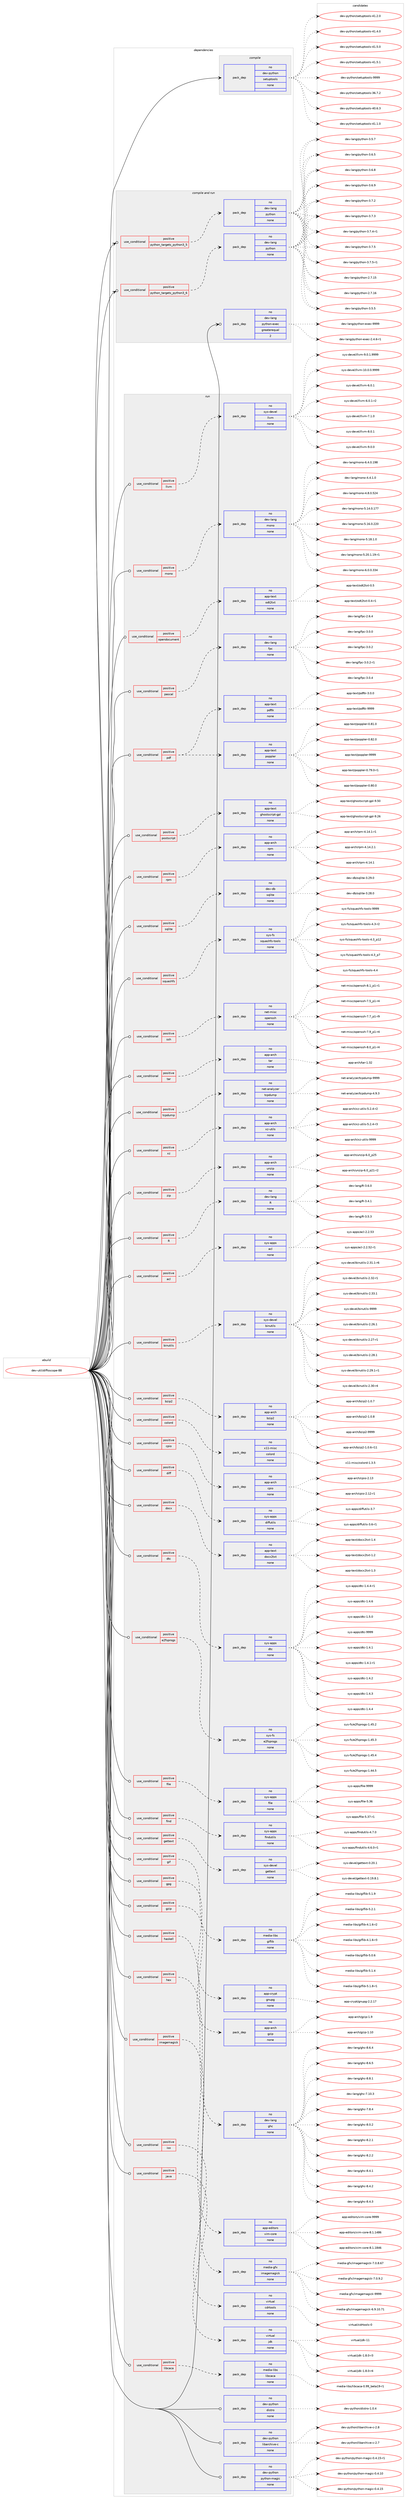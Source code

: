 digraph prolog {

# *************
# Graph options
# *************

newrank=true;
concentrate=true;
compound=true;
graph [rankdir=LR,fontname=Helvetica,fontsize=10,ranksep=1.5];#, ranksep=2.5, nodesep=0.2];
edge  [arrowhead=vee];
node  [fontname=Helvetica,fontsize=10];

# **********
# The ebuild
# **********

subgraph cluster_leftcol {
color=gray;
rank=same;
label=<<i>ebuild</i>>;
id [label="dev-util/diffoscope-88", color=red, width=4, href="../dev-util/diffoscope-88.svg"];
}

# ****************
# The dependencies
# ****************

subgraph cluster_midcol {
color=gray;
label=<<i>dependencies</i>>;
subgraph cluster_compile {
fillcolor="#eeeeee";
style=filled;
label=<<i>compile</i>>;
subgraph pack533769 {
dependency728427 [label=<<TABLE BORDER="0" CELLBORDER="1" CELLSPACING="0" CELLPADDING="4" WIDTH="220"><TR><TD ROWSPAN="6" CELLPADDING="30">pack_dep</TD></TR><TR><TD WIDTH="110">no</TD></TR><TR><TD>dev-python</TD></TR><TR><TD>setuptools</TD></TR><TR><TD>none</TD></TR><TR><TD></TD></TR></TABLE>>, shape=none, color=blue];
}
id:e -> dependency728427:w [weight=20,style="solid",arrowhead="vee"];
}
subgraph cluster_compileandrun {
fillcolor="#eeeeee";
style=filled;
label=<<i>compile and run</i>>;
subgraph cond182531 {
dependency728428 [label=<<TABLE BORDER="0" CELLBORDER="1" CELLSPACING="0" CELLPADDING="4"><TR><TD ROWSPAN="3" CELLPADDING="10">use_conditional</TD></TR><TR><TD>positive</TD></TR><TR><TD>python_targets_python3_5</TD></TR></TABLE>>, shape=none, color=red];
subgraph pack533770 {
dependency728429 [label=<<TABLE BORDER="0" CELLBORDER="1" CELLSPACING="0" CELLPADDING="4" WIDTH="220"><TR><TD ROWSPAN="6" CELLPADDING="30">pack_dep</TD></TR><TR><TD WIDTH="110">no</TD></TR><TR><TD>dev-lang</TD></TR><TR><TD>python</TD></TR><TR><TD>none</TD></TR><TR><TD></TD></TR></TABLE>>, shape=none, color=blue];
}
dependency728428:e -> dependency728429:w [weight=20,style="dashed",arrowhead="vee"];
}
id:e -> dependency728428:w [weight=20,style="solid",arrowhead="odotvee"];
subgraph cond182532 {
dependency728430 [label=<<TABLE BORDER="0" CELLBORDER="1" CELLSPACING="0" CELLPADDING="4"><TR><TD ROWSPAN="3" CELLPADDING="10">use_conditional</TD></TR><TR><TD>positive</TD></TR><TR><TD>python_targets_python3_6</TD></TR></TABLE>>, shape=none, color=red];
subgraph pack533771 {
dependency728431 [label=<<TABLE BORDER="0" CELLBORDER="1" CELLSPACING="0" CELLPADDING="4" WIDTH="220"><TR><TD ROWSPAN="6" CELLPADDING="30">pack_dep</TD></TR><TR><TD WIDTH="110">no</TD></TR><TR><TD>dev-lang</TD></TR><TR><TD>python</TD></TR><TR><TD>none</TD></TR><TR><TD></TD></TR></TABLE>>, shape=none, color=blue];
}
dependency728430:e -> dependency728431:w [weight=20,style="dashed",arrowhead="vee"];
}
id:e -> dependency728430:w [weight=20,style="solid",arrowhead="odotvee"];
subgraph pack533772 {
dependency728432 [label=<<TABLE BORDER="0" CELLBORDER="1" CELLSPACING="0" CELLPADDING="4" WIDTH="220"><TR><TD ROWSPAN="6" CELLPADDING="30">pack_dep</TD></TR><TR><TD WIDTH="110">no</TD></TR><TR><TD>dev-lang</TD></TR><TR><TD>python-exec</TD></TR><TR><TD>greaterequal</TD></TR><TR><TD>2</TD></TR></TABLE>>, shape=none, color=blue];
}
id:e -> dependency728432:w [weight=20,style="solid",arrowhead="odotvee"];
}
subgraph cluster_run {
fillcolor="#eeeeee";
style=filled;
label=<<i>run</i>>;
subgraph cond182533 {
dependency728433 [label=<<TABLE BORDER="0" CELLBORDER="1" CELLSPACING="0" CELLPADDING="4"><TR><TD ROWSPAN="3" CELLPADDING="10">use_conditional</TD></TR><TR><TD>positive</TD></TR><TR><TD>R</TD></TR></TABLE>>, shape=none, color=red];
subgraph pack533773 {
dependency728434 [label=<<TABLE BORDER="0" CELLBORDER="1" CELLSPACING="0" CELLPADDING="4" WIDTH="220"><TR><TD ROWSPAN="6" CELLPADDING="30">pack_dep</TD></TR><TR><TD WIDTH="110">no</TD></TR><TR><TD>dev-lang</TD></TR><TR><TD>R</TD></TR><TR><TD>none</TD></TR><TR><TD></TD></TR></TABLE>>, shape=none, color=blue];
}
dependency728433:e -> dependency728434:w [weight=20,style="dashed",arrowhead="vee"];
}
id:e -> dependency728433:w [weight=20,style="solid",arrowhead="odot"];
subgraph cond182534 {
dependency728435 [label=<<TABLE BORDER="0" CELLBORDER="1" CELLSPACING="0" CELLPADDING="4"><TR><TD ROWSPAN="3" CELLPADDING="10">use_conditional</TD></TR><TR><TD>positive</TD></TR><TR><TD>acl</TD></TR></TABLE>>, shape=none, color=red];
subgraph pack533774 {
dependency728436 [label=<<TABLE BORDER="0" CELLBORDER="1" CELLSPACING="0" CELLPADDING="4" WIDTH="220"><TR><TD ROWSPAN="6" CELLPADDING="30">pack_dep</TD></TR><TR><TD WIDTH="110">no</TD></TR><TR><TD>sys-apps</TD></TR><TR><TD>acl</TD></TR><TR><TD>none</TD></TR><TR><TD></TD></TR></TABLE>>, shape=none, color=blue];
}
dependency728435:e -> dependency728436:w [weight=20,style="dashed",arrowhead="vee"];
}
id:e -> dependency728435:w [weight=20,style="solid",arrowhead="odot"];
subgraph cond182535 {
dependency728437 [label=<<TABLE BORDER="0" CELLBORDER="1" CELLSPACING="0" CELLPADDING="4"><TR><TD ROWSPAN="3" CELLPADDING="10">use_conditional</TD></TR><TR><TD>positive</TD></TR><TR><TD>binutils</TD></TR></TABLE>>, shape=none, color=red];
subgraph pack533775 {
dependency728438 [label=<<TABLE BORDER="0" CELLBORDER="1" CELLSPACING="0" CELLPADDING="4" WIDTH="220"><TR><TD ROWSPAN="6" CELLPADDING="30">pack_dep</TD></TR><TR><TD WIDTH="110">no</TD></TR><TR><TD>sys-devel</TD></TR><TR><TD>binutils</TD></TR><TR><TD>none</TD></TR><TR><TD></TD></TR></TABLE>>, shape=none, color=blue];
}
dependency728437:e -> dependency728438:w [weight=20,style="dashed",arrowhead="vee"];
}
id:e -> dependency728437:w [weight=20,style="solid",arrowhead="odot"];
subgraph cond182536 {
dependency728439 [label=<<TABLE BORDER="0" CELLBORDER="1" CELLSPACING="0" CELLPADDING="4"><TR><TD ROWSPAN="3" CELLPADDING="10">use_conditional</TD></TR><TR><TD>positive</TD></TR><TR><TD>bzip2</TD></TR></TABLE>>, shape=none, color=red];
subgraph pack533776 {
dependency728440 [label=<<TABLE BORDER="0" CELLBORDER="1" CELLSPACING="0" CELLPADDING="4" WIDTH="220"><TR><TD ROWSPAN="6" CELLPADDING="30">pack_dep</TD></TR><TR><TD WIDTH="110">no</TD></TR><TR><TD>app-arch</TD></TR><TR><TD>bzip2</TD></TR><TR><TD>none</TD></TR><TR><TD></TD></TR></TABLE>>, shape=none, color=blue];
}
dependency728439:e -> dependency728440:w [weight=20,style="dashed",arrowhead="vee"];
}
id:e -> dependency728439:w [weight=20,style="solid",arrowhead="odot"];
subgraph cond182537 {
dependency728441 [label=<<TABLE BORDER="0" CELLBORDER="1" CELLSPACING="0" CELLPADDING="4"><TR><TD ROWSPAN="3" CELLPADDING="10">use_conditional</TD></TR><TR><TD>positive</TD></TR><TR><TD>colord</TD></TR></TABLE>>, shape=none, color=red];
subgraph pack533777 {
dependency728442 [label=<<TABLE BORDER="0" CELLBORDER="1" CELLSPACING="0" CELLPADDING="4" WIDTH="220"><TR><TD ROWSPAN="6" CELLPADDING="30">pack_dep</TD></TR><TR><TD WIDTH="110">no</TD></TR><TR><TD>x11-misc</TD></TR><TR><TD>colord</TD></TR><TR><TD>none</TD></TR><TR><TD></TD></TR></TABLE>>, shape=none, color=blue];
}
dependency728441:e -> dependency728442:w [weight=20,style="dashed",arrowhead="vee"];
}
id:e -> dependency728441:w [weight=20,style="solid",arrowhead="odot"];
subgraph cond182538 {
dependency728443 [label=<<TABLE BORDER="0" CELLBORDER="1" CELLSPACING="0" CELLPADDING="4"><TR><TD ROWSPAN="3" CELLPADDING="10">use_conditional</TD></TR><TR><TD>positive</TD></TR><TR><TD>cpio</TD></TR></TABLE>>, shape=none, color=red];
subgraph pack533778 {
dependency728444 [label=<<TABLE BORDER="0" CELLBORDER="1" CELLSPACING="0" CELLPADDING="4" WIDTH="220"><TR><TD ROWSPAN="6" CELLPADDING="30">pack_dep</TD></TR><TR><TD WIDTH="110">no</TD></TR><TR><TD>app-arch</TD></TR><TR><TD>cpio</TD></TR><TR><TD>none</TD></TR><TR><TD></TD></TR></TABLE>>, shape=none, color=blue];
}
dependency728443:e -> dependency728444:w [weight=20,style="dashed",arrowhead="vee"];
}
id:e -> dependency728443:w [weight=20,style="solid",arrowhead="odot"];
subgraph cond182539 {
dependency728445 [label=<<TABLE BORDER="0" CELLBORDER="1" CELLSPACING="0" CELLPADDING="4"><TR><TD ROWSPAN="3" CELLPADDING="10">use_conditional</TD></TR><TR><TD>positive</TD></TR><TR><TD>diff</TD></TR></TABLE>>, shape=none, color=red];
subgraph pack533779 {
dependency728446 [label=<<TABLE BORDER="0" CELLBORDER="1" CELLSPACING="0" CELLPADDING="4" WIDTH="220"><TR><TD ROWSPAN="6" CELLPADDING="30">pack_dep</TD></TR><TR><TD WIDTH="110">no</TD></TR><TR><TD>sys-apps</TD></TR><TR><TD>diffutils</TD></TR><TR><TD>none</TD></TR><TR><TD></TD></TR></TABLE>>, shape=none, color=blue];
}
dependency728445:e -> dependency728446:w [weight=20,style="dashed",arrowhead="vee"];
}
id:e -> dependency728445:w [weight=20,style="solid",arrowhead="odot"];
subgraph cond182540 {
dependency728447 [label=<<TABLE BORDER="0" CELLBORDER="1" CELLSPACING="0" CELLPADDING="4"><TR><TD ROWSPAN="3" CELLPADDING="10">use_conditional</TD></TR><TR><TD>positive</TD></TR><TR><TD>docx</TD></TR></TABLE>>, shape=none, color=red];
subgraph pack533780 {
dependency728448 [label=<<TABLE BORDER="0" CELLBORDER="1" CELLSPACING="0" CELLPADDING="4" WIDTH="220"><TR><TD ROWSPAN="6" CELLPADDING="30">pack_dep</TD></TR><TR><TD WIDTH="110">no</TD></TR><TR><TD>app-text</TD></TR><TR><TD>docx2txt</TD></TR><TR><TD>none</TD></TR><TR><TD></TD></TR></TABLE>>, shape=none, color=blue];
}
dependency728447:e -> dependency728448:w [weight=20,style="dashed",arrowhead="vee"];
}
id:e -> dependency728447:w [weight=20,style="solid",arrowhead="odot"];
subgraph cond182541 {
dependency728449 [label=<<TABLE BORDER="0" CELLBORDER="1" CELLSPACING="0" CELLPADDING="4"><TR><TD ROWSPAN="3" CELLPADDING="10">use_conditional</TD></TR><TR><TD>positive</TD></TR><TR><TD>dtc</TD></TR></TABLE>>, shape=none, color=red];
subgraph pack533781 {
dependency728450 [label=<<TABLE BORDER="0" CELLBORDER="1" CELLSPACING="0" CELLPADDING="4" WIDTH="220"><TR><TD ROWSPAN="6" CELLPADDING="30">pack_dep</TD></TR><TR><TD WIDTH="110">no</TD></TR><TR><TD>sys-apps</TD></TR><TR><TD>dtc</TD></TR><TR><TD>none</TD></TR><TR><TD></TD></TR></TABLE>>, shape=none, color=blue];
}
dependency728449:e -> dependency728450:w [weight=20,style="dashed",arrowhead="vee"];
}
id:e -> dependency728449:w [weight=20,style="solid",arrowhead="odot"];
subgraph cond182542 {
dependency728451 [label=<<TABLE BORDER="0" CELLBORDER="1" CELLSPACING="0" CELLPADDING="4"><TR><TD ROWSPAN="3" CELLPADDING="10">use_conditional</TD></TR><TR><TD>positive</TD></TR><TR><TD>e2fsprogs</TD></TR></TABLE>>, shape=none, color=red];
subgraph pack533782 {
dependency728452 [label=<<TABLE BORDER="0" CELLBORDER="1" CELLSPACING="0" CELLPADDING="4" WIDTH="220"><TR><TD ROWSPAN="6" CELLPADDING="30">pack_dep</TD></TR><TR><TD WIDTH="110">no</TD></TR><TR><TD>sys-fs</TD></TR><TR><TD>e2fsprogs</TD></TR><TR><TD>none</TD></TR><TR><TD></TD></TR></TABLE>>, shape=none, color=blue];
}
dependency728451:e -> dependency728452:w [weight=20,style="dashed",arrowhead="vee"];
}
id:e -> dependency728451:w [weight=20,style="solid",arrowhead="odot"];
subgraph cond182543 {
dependency728453 [label=<<TABLE BORDER="0" CELLBORDER="1" CELLSPACING="0" CELLPADDING="4"><TR><TD ROWSPAN="3" CELLPADDING="10">use_conditional</TD></TR><TR><TD>positive</TD></TR><TR><TD>file</TD></TR></TABLE>>, shape=none, color=red];
subgraph pack533783 {
dependency728454 [label=<<TABLE BORDER="0" CELLBORDER="1" CELLSPACING="0" CELLPADDING="4" WIDTH="220"><TR><TD ROWSPAN="6" CELLPADDING="30">pack_dep</TD></TR><TR><TD WIDTH="110">no</TD></TR><TR><TD>sys-apps</TD></TR><TR><TD>file</TD></TR><TR><TD>none</TD></TR><TR><TD></TD></TR></TABLE>>, shape=none, color=blue];
}
dependency728453:e -> dependency728454:w [weight=20,style="dashed",arrowhead="vee"];
}
id:e -> dependency728453:w [weight=20,style="solid",arrowhead="odot"];
subgraph cond182544 {
dependency728455 [label=<<TABLE BORDER="0" CELLBORDER="1" CELLSPACING="0" CELLPADDING="4"><TR><TD ROWSPAN="3" CELLPADDING="10">use_conditional</TD></TR><TR><TD>positive</TD></TR><TR><TD>find</TD></TR></TABLE>>, shape=none, color=red];
subgraph pack533784 {
dependency728456 [label=<<TABLE BORDER="0" CELLBORDER="1" CELLSPACING="0" CELLPADDING="4" WIDTH="220"><TR><TD ROWSPAN="6" CELLPADDING="30">pack_dep</TD></TR><TR><TD WIDTH="110">no</TD></TR><TR><TD>sys-apps</TD></TR><TR><TD>findutils</TD></TR><TR><TD>none</TD></TR><TR><TD></TD></TR></TABLE>>, shape=none, color=blue];
}
dependency728455:e -> dependency728456:w [weight=20,style="dashed",arrowhead="vee"];
}
id:e -> dependency728455:w [weight=20,style="solid",arrowhead="odot"];
subgraph cond182545 {
dependency728457 [label=<<TABLE BORDER="0" CELLBORDER="1" CELLSPACING="0" CELLPADDING="4"><TR><TD ROWSPAN="3" CELLPADDING="10">use_conditional</TD></TR><TR><TD>positive</TD></TR><TR><TD>gettext</TD></TR></TABLE>>, shape=none, color=red];
subgraph pack533785 {
dependency728458 [label=<<TABLE BORDER="0" CELLBORDER="1" CELLSPACING="0" CELLPADDING="4" WIDTH="220"><TR><TD ROWSPAN="6" CELLPADDING="30">pack_dep</TD></TR><TR><TD WIDTH="110">no</TD></TR><TR><TD>sys-devel</TD></TR><TR><TD>gettext</TD></TR><TR><TD>none</TD></TR><TR><TD></TD></TR></TABLE>>, shape=none, color=blue];
}
dependency728457:e -> dependency728458:w [weight=20,style="dashed",arrowhead="vee"];
}
id:e -> dependency728457:w [weight=20,style="solid",arrowhead="odot"];
subgraph cond182546 {
dependency728459 [label=<<TABLE BORDER="0" CELLBORDER="1" CELLSPACING="0" CELLPADDING="4"><TR><TD ROWSPAN="3" CELLPADDING="10">use_conditional</TD></TR><TR><TD>positive</TD></TR><TR><TD>gif</TD></TR></TABLE>>, shape=none, color=red];
subgraph pack533786 {
dependency728460 [label=<<TABLE BORDER="0" CELLBORDER="1" CELLSPACING="0" CELLPADDING="4" WIDTH="220"><TR><TD ROWSPAN="6" CELLPADDING="30">pack_dep</TD></TR><TR><TD WIDTH="110">no</TD></TR><TR><TD>media-libs</TD></TR><TR><TD>giflib</TD></TR><TR><TD>none</TD></TR><TR><TD></TD></TR></TABLE>>, shape=none, color=blue];
}
dependency728459:e -> dependency728460:w [weight=20,style="dashed",arrowhead="vee"];
}
id:e -> dependency728459:w [weight=20,style="solid",arrowhead="odot"];
subgraph cond182547 {
dependency728461 [label=<<TABLE BORDER="0" CELLBORDER="1" CELLSPACING="0" CELLPADDING="4"><TR><TD ROWSPAN="3" CELLPADDING="10">use_conditional</TD></TR><TR><TD>positive</TD></TR><TR><TD>gpg</TD></TR></TABLE>>, shape=none, color=red];
subgraph pack533787 {
dependency728462 [label=<<TABLE BORDER="0" CELLBORDER="1" CELLSPACING="0" CELLPADDING="4" WIDTH="220"><TR><TD ROWSPAN="6" CELLPADDING="30">pack_dep</TD></TR><TR><TD WIDTH="110">no</TD></TR><TR><TD>app-crypt</TD></TR><TR><TD>gnupg</TD></TR><TR><TD>none</TD></TR><TR><TD></TD></TR></TABLE>>, shape=none, color=blue];
}
dependency728461:e -> dependency728462:w [weight=20,style="dashed",arrowhead="vee"];
}
id:e -> dependency728461:w [weight=20,style="solid",arrowhead="odot"];
subgraph cond182548 {
dependency728463 [label=<<TABLE BORDER="0" CELLBORDER="1" CELLSPACING="0" CELLPADDING="4"><TR><TD ROWSPAN="3" CELLPADDING="10">use_conditional</TD></TR><TR><TD>positive</TD></TR><TR><TD>gzip</TD></TR></TABLE>>, shape=none, color=red];
subgraph pack533788 {
dependency728464 [label=<<TABLE BORDER="0" CELLBORDER="1" CELLSPACING="0" CELLPADDING="4" WIDTH="220"><TR><TD ROWSPAN="6" CELLPADDING="30">pack_dep</TD></TR><TR><TD WIDTH="110">no</TD></TR><TR><TD>app-arch</TD></TR><TR><TD>gzip</TD></TR><TR><TD>none</TD></TR><TR><TD></TD></TR></TABLE>>, shape=none, color=blue];
}
dependency728463:e -> dependency728464:w [weight=20,style="dashed",arrowhead="vee"];
}
id:e -> dependency728463:w [weight=20,style="solid",arrowhead="odot"];
subgraph cond182549 {
dependency728465 [label=<<TABLE BORDER="0" CELLBORDER="1" CELLSPACING="0" CELLPADDING="4"><TR><TD ROWSPAN="3" CELLPADDING="10">use_conditional</TD></TR><TR><TD>positive</TD></TR><TR><TD>haskell</TD></TR></TABLE>>, shape=none, color=red];
subgraph pack533789 {
dependency728466 [label=<<TABLE BORDER="0" CELLBORDER="1" CELLSPACING="0" CELLPADDING="4" WIDTH="220"><TR><TD ROWSPAN="6" CELLPADDING="30">pack_dep</TD></TR><TR><TD WIDTH="110">no</TD></TR><TR><TD>dev-lang</TD></TR><TR><TD>ghc</TD></TR><TR><TD>none</TD></TR><TR><TD></TD></TR></TABLE>>, shape=none, color=blue];
}
dependency728465:e -> dependency728466:w [weight=20,style="dashed",arrowhead="vee"];
}
id:e -> dependency728465:w [weight=20,style="solid",arrowhead="odot"];
subgraph cond182550 {
dependency728467 [label=<<TABLE BORDER="0" CELLBORDER="1" CELLSPACING="0" CELLPADDING="4"><TR><TD ROWSPAN="3" CELLPADDING="10">use_conditional</TD></TR><TR><TD>positive</TD></TR><TR><TD>hex</TD></TR></TABLE>>, shape=none, color=red];
subgraph pack533790 {
dependency728468 [label=<<TABLE BORDER="0" CELLBORDER="1" CELLSPACING="0" CELLPADDING="4" WIDTH="220"><TR><TD ROWSPAN="6" CELLPADDING="30">pack_dep</TD></TR><TR><TD WIDTH="110">no</TD></TR><TR><TD>app-editors</TD></TR><TR><TD>vim-core</TD></TR><TR><TD>none</TD></TR><TR><TD></TD></TR></TABLE>>, shape=none, color=blue];
}
dependency728467:e -> dependency728468:w [weight=20,style="dashed",arrowhead="vee"];
}
id:e -> dependency728467:w [weight=20,style="solid",arrowhead="odot"];
subgraph cond182551 {
dependency728469 [label=<<TABLE BORDER="0" CELLBORDER="1" CELLSPACING="0" CELLPADDING="4"><TR><TD ROWSPAN="3" CELLPADDING="10">use_conditional</TD></TR><TR><TD>positive</TD></TR><TR><TD>imagemagick</TD></TR></TABLE>>, shape=none, color=red];
subgraph pack533791 {
dependency728470 [label=<<TABLE BORDER="0" CELLBORDER="1" CELLSPACING="0" CELLPADDING="4" WIDTH="220"><TR><TD ROWSPAN="6" CELLPADDING="30">pack_dep</TD></TR><TR><TD WIDTH="110">no</TD></TR><TR><TD>media-gfx</TD></TR><TR><TD>imagemagick</TD></TR><TR><TD>none</TD></TR><TR><TD></TD></TR></TABLE>>, shape=none, color=blue];
}
dependency728469:e -> dependency728470:w [weight=20,style="dashed",arrowhead="vee"];
}
id:e -> dependency728469:w [weight=20,style="solid",arrowhead="odot"];
subgraph cond182552 {
dependency728471 [label=<<TABLE BORDER="0" CELLBORDER="1" CELLSPACING="0" CELLPADDING="4"><TR><TD ROWSPAN="3" CELLPADDING="10">use_conditional</TD></TR><TR><TD>positive</TD></TR><TR><TD>iso</TD></TR></TABLE>>, shape=none, color=red];
subgraph pack533792 {
dependency728472 [label=<<TABLE BORDER="0" CELLBORDER="1" CELLSPACING="0" CELLPADDING="4" WIDTH="220"><TR><TD ROWSPAN="6" CELLPADDING="30">pack_dep</TD></TR><TR><TD WIDTH="110">no</TD></TR><TR><TD>virtual</TD></TR><TR><TD>cdrtools</TD></TR><TR><TD>none</TD></TR><TR><TD></TD></TR></TABLE>>, shape=none, color=blue];
}
dependency728471:e -> dependency728472:w [weight=20,style="dashed",arrowhead="vee"];
}
id:e -> dependency728471:w [weight=20,style="solid",arrowhead="odot"];
subgraph cond182553 {
dependency728473 [label=<<TABLE BORDER="0" CELLBORDER="1" CELLSPACING="0" CELLPADDING="4"><TR><TD ROWSPAN="3" CELLPADDING="10">use_conditional</TD></TR><TR><TD>positive</TD></TR><TR><TD>java</TD></TR></TABLE>>, shape=none, color=red];
subgraph pack533793 {
dependency728474 [label=<<TABLE BORDER="0" CELLBORDER="1" CELLSPACING="0" CELLPADDING="4" WIDTH="220"><TR><TD ROWSPAN="6" CELLPADDING="30">pack_dep</TD></TR><TR><TD WIDTH="110">no</TD></TR><TR><TD>virtual</TD></TR><TR><TD>jdk</TD></TR><TR><TD>none</TD></TR><TR><TD></TD></TR></TABLE>>, shape=none, color=blue];
}
dependency728473:e -> dependency728474:w [weight=20,style="dashed",arrowhead="vee"];
}
id:e -> dependency728473:w [weight=20,style="solid",arrowhead="odot"];
subgraph cond182554 {
dependency728475 [label=<<TABLE BORDER="0" CELLBORDER="1" CELLSPACING="0" CELLPADDING="4"><TR><TD ROWSPAN="3" CELLPADDING="10">use_conditional</TD></TR><TR><TD>positive</TD></TR><TR><TD>libcaca</TD></TR></TABLE>>, shape=none, color=red];
subgraph pack533794 {
dependency728476 [label=<<TABLE BORDER="0" CELLBORDER="1" CELLSPACING="0" CELLPADDING="4" WIDTH="220"><TR><TD ROWSPAN="6" CELLPADDING="30">pack_dep</TD></TR><TR><TD WIDTH="110">no</TD></TR><TR><TD>media-libs</TD></TR><TR><TD>libcaca</TD></TR><TR><TD>none</TD></TR><TR><TD></TD></TR></TABLE>>, shape=none, color=blue];
}
dependency728475:e -> dependency728476:w [weight=20,style="dashed",arrowhead="vee"];
}
id:e -> dependency728475:w [weight=20,style="solid",arrowhead="odot"];
subgraph cond182555 {
dependency728477 [label=<<TABLE BORDER="0" CELLBORDER="1" CELLSPACING="0" CELLPADDING="4"><TR><TD ROWSPAN="3" CELLPADDING="10">use_conditional</TD></TR><TR><TD>positive</TD></TR><TR><TD>llvm</TD></TR></TABLE>>, shape=none, color=red];
subgraph pack533795 {
dependency728478 [label=<<TABLE BORDER="0" CELLBORDER="1" CELLSPACING="0" CELLPADDING="4" WIDTH="220"><TR><TD ROWSPAN="6" CELLPADDING="30">pack_dep</TD></TR><TR><TD WIDTH="110">no</TD></TR><TR><TD>sys-devel</TD></TR><TR><TD>llvm</TD></TR><TR><TD>none</TD></TR><TR><TD></TD></TR></TABLE>>, shape=none, color=blue];
}
dependency728477:e -> dependency728478:w [weight=20,style="dashed",arrowhead="vee"];
}
id:e -> dependency728477:w [weight=20,style="solid",arrowhead="odot"];
subgraph cond182556 {
dependency728479 [label=<<TABLE BORDER="0" CELLBORDER="1" CELLSPACING="0" CELLPADDING="4"><TR><TD ROWSPAN="3" CELLPADDING="10">use_conditional</TD></TR><TR><TD>positive</TD></TR><TR><TD>mono</TD></TR></TABLE>>, shape=none, color=red];
subgraph pack533796 {
dependency728480 [label=<<TABLE BORDER="0" CELLBORDER="1" CELLSPACING="0" CELLPADDING="4" WIDTH="220"><TR><TD ROWSPAN="6" CELLPADDING="30">pack_dep</TD></TR><TR><TD WIDTH="110">no</TD></TR><TR><TD>dev-lang</TD></TR><TR><TD>mono</TD></TR><TR><TD>none</TD></TR><TR><TD></TD></TR></TABLE>>, shape=none, color=blue];
}
dependency728479:e -> dependency728480:w [weight=20,style="dashed",arrowhead="vee"];
}
id:e -> dependency728479:w [weight=20,style="solid",arrowhead="odot"];
subgraph cond182557 {
dependency728481 [label=<<TABLE BORDER="0" CELLBORDER="1" CELLSPACING="0" CELLPADDING="4"><TR><TD ROWSPAN="3" CELLPADDING="10">use_conditional</TD></TR><TR><TD>positive</TD></TR><TR><TD>opendocument</TD></TR></TABLE>>, shape=none, color=red];
subgraph pack533797 {
dependency728482 [label=<<TABLE BORDER="0" CELLBORDER="1" CELLSPACING="0" CELLPADDING="4" WIDTH="220"><TR><TD ROWSPAN="6" CELLPADDING="30">pack_dep</TD></TR><TR><TD WIDTH="110">no</TD></TR><TR><TD>app-text</TD></TR><TR><TD>odt2txt</TD></TR><TR><TD>none</TD></TR><TR><TD></TD></TR></TABLE>>, shape=none, color=blue];
}
dependency728481:e -> dependency728482:w [weight=20,style="dashed",arrowhead="vee"];
}
id:e -> dependency728481:w [weight=20,style="solid",arrowhead="odot"];
subgraph cond182558 {
dependency728483 [label=<<TABLE BORDER="0" CELLBORDER="1" CELLSPACING="0" CELLPADDING="4"><TR><TD ROWSPAN="3" CELLPADDING="10">use_conditional</TD></TR><TR><TD>positive</TD></TR><TR><TD>pascal</TD></TR></TABLE>>, shape=none, color=red];
subgraph pack533798 {
dependency728484 [label=<<TABLE BORDER="0" CELLBORDER="1" CELLSPACING="0" CELLPADDING="4" WIDTH="220"><TR><TD ROWSPAN="6" CELLPADDING="30">pack_dep</TD></TR><TR><TD WIDTH="110">no</TD></TR><TR><TD>dev-lang</TD></TR><TR><TD>fpc</TD></TR><TR><TD>none</TD></TR><TR><TD></TD></TR></TABLE>>, shape=none, color=blue];
}
dependency728483:e -> dependency728484:w [weight=20,style="dashed",arrowhead="vee"];
}
id:e -> dependency728483:w [weight=20,style="solid",arrowhead="odot"];
subgraph cond182559 {
dependency728485 [label=<<TABLE BORDER="0" CELLBORDER="1" CELLSPACING="0" CELLPADDING="4"><TR><TD ROWSPAN="3" CELLPADDING="10">use_conditional</TD></TR><TR><TD>positive</TD></TR><TR><TD>pdf</TD></TR></TABLE>>, shape=none, color=red];
subgraph pack533799 {
dependency728486 [label=<<TABLE BORDER="0" CELLBORDER="1" CELLSPACING="0" CELLPADDING="4" WIDTH="220"><TR><TD ROWSPAN="6" CELLPADDING="30">pack_dep</TD></TR><TR><TD WIDTH="110">no</TD></TR><TR><TD>app-text</TD></TR><TR><TD>pdftk</TD></TR><TR><TD>none</TD></TR><TR><TD></TD></TR></TABLE>>, shape=none, color=blue];
}
dependency728485:e -> dependency728486:w [weight=20,style="dashed",arrowhead="vee"];
subgraph pack533800 {
dependency728487 [label=<<TABLE BORDER="0" CELLBORDER="1" CELLSPACING="0" CELLPADDING="4" WIDTH="220"><TR><TD ROWSPAN="6" CELLPADDING="30">pack_dep</TD></TR><TR><TD WIDTH="110">no</TD></TR><TR><TD>app-text</TD></TR><TR><TD>poppler</TD></TR><TR><TD>none</TD></TR><TR><TD></TD></TR></TABLE>>, shape=none, color=blue];
}
dependency728485:e -> dependency728487:w [weight=20,style="dashed",arrowhead="vee"];
}
id:e -> dependency728485:w [weight=20,style="solid",arrowhead="odot"];
subgraph cond182560 {
dependency728488 [label=<<TABLE BORDER="0" CELLBORDER="1" CELLSPACING="0" CELLPADDING="4"><TR><TD ROWSPAN="3" CELLPADDING="10">use_conditional</TD></TR><TR><TD>positive</TD></TR><TR><TD>postscript</TD></TR></TABLE>>, shape=none, color=red];
subgraph pack533801 {
dependency728489 [label=<<TABLE BORDER="0" CELLBORDER="1" CELLSPACING="0" CELLPADDING="4" WIDTH="220"><TR><TD ROWSPAN="6" CELLPADDING="30">pack_dep</TD></TR><TR><TD WIDTH="110">no</TD></TR><TR><TD>app-text</TD></TR><TR><TD>ghostscript-gpl</TD></TR><TR><TD>none</TD></TR><TR><TD></TD></TR></TABLE>>, shape=none, color=blue];
}
dependency728488:e -> dependency728489:w [weight=20,style="dashed",arrowhead="vee"];
}
id:e -> dependency728488:w [weight=20,style="solid",arrowhead="odot"];
subgraph cond182561 {
dependency728490 [label=<<TABLE BORDER="0" CELLBORDER="1" CELLSPACING="0" CELLPADDING="4"><TR><TD ROWSPAN="3" CELLPADDING="10">use_conditional</TD></TR><TR><TD>positive</TD></TR><TR><TD>rpm</TD></TR></TABLE>>, shape=none, color=red];
subgraph pack533802 {
dependency728491 [label=<<TABLE BORDER="0" CELLBORDER="1" CELLSPACING="0" CELLPADDING="4" WIDTH="220"><TR><TD ROWSPAN="6" CELLPADDING="30">pack_dep</TD></TR><TR><TD WIDTH="110">no</TD></TR><TR><TD>app-arch</TD></TR><TR><TD>rpm</TD></TR><TR><TD>none</TD></TR><TR><TD></TD></TR></TABLE>>, shape=none, color=blue];
}
dependency728490:e -> dependency728491:w [weight=20,style="dashed",arrowhead="vee"];
}
id:e -> dependency728490:w [weight=20,style="solid",arrowhead="odot"];
subgraph cond182562 {
dependency728492 [label=<<TABLE BORDER="0" CELLBORDER="1" CELLSPACING="0" CELLPADDING="4"><TR><TD ROWSPAN="3" CELLPADDING="10">use_conditional</TD></TR><TR><TD>positive</TD></TR><TR><TD>sqlite</TD></TR></TABLE>>, shape=none, color=red];
subgraph pack533803 {
dependency728493 [label=<<TABLE BORDER="0" CELLBORDER="1" CELLSPACING="0" CELLPADDING="4" WIDTH="220"><TR><TD ROWSPAN="6" CELLPADDING="30">pack_dep</TD></TR><TR><TD WIDTH="110">no</TD></TR><TR><TD>dev-db</TD></TR><TR><TD>sqlite</TD></TR><TR><TD>none</TD></TR><TR><TD></TD></TR></TABLE>>, shape=none, color=blue];
}
dependency728492:e -> dependency728493:w [weight=20,style="dashed",arrowhead="vee"];
}
id:e -> dependency728492:w [weight=20,style="solid",arrowhead="odot"];
subgraph cond182563 {
dependency728494 [label=<<TABLE BORDER="0" CELLBORDER="1" CELLSPACING="0" CELLPADDING="4"><TR><TD ROWSPAN="3" CELLPADDING="10">use_conditional</TD></TR><TR><TD>positive</TD></TR><TR><TD>squashfs</TD></TR></TABLE>>, shape=none, color=red];
subgraph pack533804 {
dependency728495 [label=<<TABLE BORDER="0" CELLBORDER="1" CELLSPACING="0" CELLPADDING="4" WIDTH="220"><TR><TD ROWSPAN="6" CELLPADDING="30">pack_dep</TD></TR><TR><TD WIDTH="110">no</TD></TR><TR><TD>sys-fs</TD></TR><TR><TD>squashfs-tools</TD></TR><TR><TD>none</TD></TR><TR><TD></TD></TR></TABLE>>, shape=none, color=blue];
}
dependency728494:e -> dependency728495:w [weight=20,style="dashed",arrowhead="vee"];
}
id:e -> dependency728494:w [weight=20,style="solid",arrowhead="odot"];
subgraph cond182564 {
dependency728496 [label=<<TABLE BORDER="0" CELLBORDER="1" CELLSPACING="0" CELLPADDING="4"><TR><TD ROWSPAN="3" CELLPADDING="10">use_conditional</TD></TR><TR><TD>positive</TD></TR><TR><TD>ssh</TD></TR></TABLE>>, shape=none, color=red];
subgraph pack533805 {
dependency728497 [label=<<TABLE BORDER="0" CELLBORDER="1" CELLSPACING="0" CELLPADDING="4" WIDTH="220"><TR><TD ROWSPAN="6" CELLPADDING="30">pack_dep</TD></TR><TR><TD WIDTH="110">no</TD></TR><TR><TD>net-misc</TD></TR><TR><TD>openssh</TD></TR><TR><TD>none</TD></TR><TR><TD></TD></TR></TABLE>>, shape=none, color=blue];
}
dependency728496:e -> dependency728497:w [weight=20,style="dashed",arrowhead="vee"];
}
id:e -> dependency728496:w [weight=20,style="solid",arrowhead="odot"];
subgraph cond182565 {
dependency728498 [label=<<TABLE BORDER="0" CELLBORDER="1" CELLSPACING="0" CELLPADDING="4"><TR><TD ROWSPAN="3" CELLPADDING="10">use_conditional</TD></TR><TR><TD>positive</TD></TR><TR><TD>tar</TD></TR></TABLE>>, shape=none, color=red];
subgraph pack533806 {
dependency728499 [label=<<TABLE BORDER="0" CELLBORDER="1" CELLSPACING="0" CELLPADDING="4" WIDTH="220"><TR><TD ROWSPAN="6" CELLPADDING="30">pack_dep</TD></TR><TR><TD WIDTH="110">no</TD></TR><TR><TD>app-arch</TD></TR><TR><TD>tar</TD></TR><TR><TD>none</TD></TR><TR><TD></TD></TR></TABLE>>, shape=none, color=blue];
}
dependency728498:e -> dependency728499:w [weight=20,style="dashed",arrowhead="vee"];
}
id:e -> dependency728498:w [weight=20,style="solid",arrowhead="odot"];
subgraph cond182566 {
dependency728500 [label=<<TABLE BORDER="0" CELLBORDER="1" CELLSPACING="0" CELLPADDING="4"><TR><TD ROWSPAN="3" CELLPADDING="10">use_conditional</TD></TR><TR><TD>positive</TD></TR><TR><TD>tcpdump</TD></TR></TABLE>>, shape=none, color=red];
subgraph pack533807 {
dependency728501 [label=<<TABLE BORDER="0" CELLBORDER="1" CELLSPACING="0" CELLPADDING="4" WIDTH="220"><TR><TD ROWSPAN="6" CELLPADDING="30">pack_dep</TD></TR><TR><TD WIDTH="110">no</TD></TR><TR><TD>net-analyzer</TD></TR><TR><TD>tcpdump</TD></TR><TR><TD>none</TD></TR><TR><TD></TD></TR></TABLE>>, shape=none, color=blue];
}
dependency728500:e -> dependency728501:w [weight=20,style="dashed",arrowhead="vee"];
}
id:e -> dependency728500:w [weight=20,style="solid",arrowhead="odot"];
subgraph cond182567 {
dependency728502 [label=<<TABLE BORDER="0" CELLBORDER="1" CELLSPACING="0" CELLPADDING="4"><TR><TD ROWSPAN="3" CELLPADDING="10">use_conditional</TD></TR><TR><TD>positive</TD></TR><TR><TD>xz</TD></TR></TABLE>>, shape=none, color=red];
subgraph pack533808 {
dependency728503 [label=<<TABLE BORDER="0" CELLBORDER="1" CELLSPACING="0" CELLPADDING="4" WIDTH="220"><TR><TD ROWSPAN="6" CELLPADDING="30">pack_dep</TD></TR><TR><TD WIDTH="110">no</TD></TR><TR><TD>app-arch</TD></TR><TR><TD>xz-utils</TD></TR><TR><TD>none</TD></TR><TR><TD></TD></TR></TABLE>>, shape=none, color=blue];
}
dependency728502:e -> dependency728503:w [weight=20,style="dashed",arrowhead="vee"];
}
id:e -> dependency728502:w [weight=20,style="solid",arrowhead="odot"];
subgraph cond182568 {
dependency728504 [label=<<TABLE BORDER="0" CELLBORDER="1" CELLSPACING="0" CELLPADDING="4"><TR><TD ROWSPAN="3" CELLPADDING="10">use_conditional</TD></TR><TR><TD>positive</TD></TR><TR><TD>zip</TD></TR></TABLE>>, shape=none, color=red];
subgraph pack533809 {
dependency728505 [label=<<TABLE BORDER="0" CELLBORDER="1" CELLSPACING="0" CELLPADDING="4" WIDTH="220"><TR><TD ROWSPAN="6" CELLPADDING="30">pack_dep</TD></TR><TR><TD WIDTH="110">no</TD></TR><TR><TD>app-arch</TD></TR><TR><TD>unzip</TD></TR><TR><TD>none</TD></TR><TR><TD></TD></TR></TABLE>>, shape=none, color=blue];
}
dependency728504:e -> dependency728505:w [weight=20,style="dashed",arrowhead="vee"];
}
id:e -> dependency728504:w [weight=20,style="solid",arrowhead="odot"];
subgraph pack533810 {
dependency728506 [label=<<TABLE BORDER="0" CELLBORDER="1" CELLSPACING="0" CELLPADDING="4" WIDTH="220"><TR><TD ROWSPAN="6" CELLPADDING="30">pack_dep</TD></TR><TR><TD WIDTH="110">no</TD></TR><TR><TD>dev-python</TD></TR><TR><TD>distro</TD></TR><TR><TD>none</TD></TR><TR><TD></TD></TR></TABLE>>, shape=none, color=blue];
}
id:e -> dependency728506:w [weight=20,style="solid",arrowhead="odot"];
subgraph pack533811 {
dependency728507 [label=<<TABLE BORDER="0" CELLBORDER="1" CELLSPACING="0" CELLPADDING="4" WIDTH="220"><TR><TD ROWSPAN="6" CELLPADDING="30">pack_dep</TD></TR><TR><TD WIDTH="110">no</TD></TR><TR><TD>dev-python</TD></TR><TR><TD>libarchive-c</TD></TR><TR><TD>none</TD></TR><TR><TD></TD></TR></TABLE>>, shape=none, color=blue];
}
id:e -> dependency728507:w [weight=20,style="solid",arrowhead="odot"];
subgraph pack533812 {
dependency728508 [label=<<TABLE BORDER="0" CELLBORDER="1" CELLSPACING="0" CELLPADDING="4" WIDTH="220"><TR><TD ROWSPAN="6" CELLPADDING="30">pack_dep</TD></TR><TR><TD WIDTH="110">no</TD></TR><TR><TD>dev-python</TD></TR><TR><TD>python-magic</TD></TR><TR><TD>none</TD></TR><TR><TD></TD></TR></TABLE>>, shape=none, color=blue];
}
id:e -> dependency728508:w [weight=20,style="solid",arrowhead="odot"];
}
}

# **************
# The candidates
# **************

subgraph cluster_choices {
rank=same;
color=gray;
label=<<i>candidates</i>>;

subgraph choice533769 {
color=black;
nodesep=1;
choice100101118451121211161041111104711510111611711211611111110811545515446554650 [label="dev-python/setuptools-36.7.2", color=red, width=4,href="../dev-python/setuptools-36.7.2.svg"];
choice100101118451121211161041111104711510111611711211611111110811545524846544651 [label="dev-python/setuptools-40.6.3", color=red, width=4,href="../dev-python/setuptools-40.6.3.svg"];
choice100101118451121211161041111104711510111611711211611111110811545524946494648 [label="dev-python/setuptools-41.1.0", color=red, width=4,href="../dev-python/setuptools-41.1.0.svg"];
choice100101118451121211161041111104711510111611711211611111110811545524946504648 [label="dev-python/setuptools-41.2.0", color=red, width=4,href="../dev-python/setuptools-41.2.0.svg"];
choice100101118451121211161041111104711510111611711211611111110811545524946524648 [label="dev-python/setuptools-41.4.0", color=red, width=4,href="../dev-python/setuptools-41.4.0.svg"];
choice100101118451121211161041111104711510111611711211611111110811545524946534648 [label="dev-python/setuptools-41.5.0", color=red, width=4,href="../dev-python/setuptools-41.5.0.svg"];
choice100101118451121211161041111104711510111611711211611111110811545524946534649 [label="dev-python/setuptools-41.5.1", color=red, width=4,href="../dev-python/setuptools-41.5.1.svg"];
choice10010111845112121116104111110471151011161171121161111111081154557575757 [label="dev-python/setuptools-9999", color=red, width=4,href="../dev-python/setuptools-9999.svg"];
dependency728427:e -> choice100101118451121211161041111104711510111611711211611111110811545515446554650:w [style=dotted,weight="100"];
dependency728427:e -> choice100101118451121211161041111104711510111611711211611111110811545524846544651:w [style=dotted,weight="100"];
dependency728427:e -> choice100101118451121211161041111104711510111611711211611111110811545524946494648:w [style=dotted,weight="100"];
dependency728427:e -> choice100101118451121211161041111104711510111611711211611111110811545524946504648:w [style=dotted,weight="100"];
dependency728427:e -> choice100101118451121211161041111104711510111611711211611111110811545524946524648:w [style=dotted,weight="100"];
dependency728427:e -> choice100101118451121211161041111104711510111611711211611111110811545524946534648:w [style=dotted,weight="100"];
dependency728427:e -> choice100101118451121211161041111104711510111611711211611111110811545524946534649:w [style=dotted,weight="100"];
dependency728427:e -> choice10010111845112121116104111110471151011161171121161111111081154557575757:w [style=dotted,weight="100"];
}
subgraph choice533770 {
color=black;
nodesep=1;
choice10010111845108971101034711212111610411111045504655464953 [label="dev-lang/python-2.7.15", color=red, width=4,href="../dev-lang/python-2.7.15.svg"];
choice10010111845108971101034711212111610411111045504655464954 [label="dev-lang/python-2.7.16", color=red, width=4,href="../dev-lang/python-2.7.16.svg"];
choice100101118451089711010347112121116104111110455146534653 [label="dev-lang/python-3.5.5", color=red, width=4,href="../dev-lang/python-3.5.5.svg"];
choice100101118451089711010347112121116104111110455146534655 [label="dev-lang/python-3.5.7", color=red, width=4,href="../dev-lang/python-3.5.7.svg"];
choice100101118451089711010347112121116104111110455146544653 [label="dev-lang/python-3.6.5", color=red, width=4,href="../dev-lang/python-3.6.5.svg"];
choice100101118451089711010347112121116104111110455146544656 [label="dev-lang/python-3.6.8", color=red, width=4,href="../dev-lang/python-3.6.8.svg"];
choice100101118451089711010347112121116104111110455146544657 [label="dev-lang/python-3.6.9", color=red, width=4,href="../dev-lang/python-3.6.9.svg"];
choice100101118451089711010347112121116104111110455146554650 [label="dev-lang/python-3.7.2", color=red, width=4,href="../dev-lang/python-3.7.2.svg"];
choice100101118451089711010347112121116104111110455146554651 [label="dev-lang/python-3.7.3", color=red, width=4,href="../dev-lang/python-3.7.3.svg"];
choice1001011184510897110103471121211161041111104551465546524511449 [label="dev-lang/python-3.7.4-r1", color=red, width=4,href="../dev-lang/python-3.7.4-r1.svg"];
choice100101118451089711010347112121116104111110455146554653 [label="dev-lang/python-3.7.5", color=red, width=4,href="../dev-lang/python-3.7.5.svg"];
choice1001011184510897110103471121211161041111104551465546534511449 [label="dev-lang/python-3.7.5-r1", color=red, width=4,href="../dev-lang/python-3.7.5-r1.svg"];
dependency728429:e -> choice10010111845108971101034711212111610411111045504655464953:w [style=dotted,weight="100"];
dependency728429:e -> choice10010111845108971101034711212111610411111045504655464954:w [style=dotted,weight="100"];
dependency728429:e -> choice100101118451089711010347112121116104111110455146534653:w [style=dotted,weight="100"];
dependency728429:e -> choice100101118451089711010347112121116104111110455146534655:w [style=dotted,weight="100"];
dependency728429:e -> choice100101118451089711010347112121116104111110455146544653:w [style=dotted,weight="100"];
dependency728429:e -> choice100101118451089711010347112121116104111110455146544656:w [style=dotted,weight="100"];
dependency728429:e -> choice100101118451089711010347112121116104111110455146544657:w [style=dotted,weight="100"];
dependency728429:e -> choice100101118451089711010347112121116104111110455146554650:w [style=dotted,weight="100"];
dependency728429:e -> choice100101118451089711010347112121116104111110455146554651:w [style=dotted,weight="100"];
dependency728429:e -> choice1001011184510897110103471121211161041111104551465546524511449:w [style=dotted,weight="100"];
dependency728429:e -> choice100101118451089711010347112121116104111110455146554653:w [style=dotted,weight="100"];
dependency728429:e -> choice1001011184510897110103471121211161041111104551465546534511449:w [style=dotted,weight="100"];
}
subgraph choice533771 {
color=black;
nodesep=1;
choice10010111845108971101034711212111610411111045504655464953 [label="dev-lang/python-2.7.15", color=red, width=4,href="../dev-lang/python-2.7.15.svg"];
choice10010111845108971101034711212111610411111045504655464954 [label="dev-lang/python-2.7.16", color=red, width=4,href="../dev-lang/python-2.7.16.svg"];
choice100101118451089711010347112121116104111110455146534653 [label="dev-lang/python-3.5.5", color=red, width=4,href="../dev-lang/python-3.5.5.svg"];
choice100101118451089711010347112121116104111110455146534655 [label="dev-lang/python-3.5.7", color=red, width=4,href="../dev-lang/python-3.5.7.svg"];
choice100101118451089711010347112121116104111110455146544653 [label="dev-lang/python-3.6.5", color=red, width=4,href="../dev-lang/python-3.6.5.svg"];
choice100101118451089711010347112121116104111110455146544656 [label="dev-lang/python-3.6.8", color=red, width=4,href="../dev-lang/python-3.6.8.svg"];
choice100101118451089711010347112121116104111110455146544657 [label="dev-lang/python-3.6.9", color=red, width=4,href="../dev-lang/python-3.6.9.svg"];
choice100101118451089711010347112121116104111110455146554650 [label="dev-lang/python-3.7.2", color=red, width=4,href="../dev-lang/python-3.7.2.svg"];
choice100101118451089711010347112121116104111110455146554651 [label="dev-lang/python-3.7.3", color=red, width=4,href="../dev-lang/python-3.7.3.svg"];
choice1001011184510897110103471121211161041111104551465546524511449 [label="dev-lang/python-3.7.4-r1", color=red, width=4,href="../dev-lang/python-3.7.4-r1.svg"];
choice100101118451089711010347112121116104111110455146554653 [label="dev-lang/python-3.7.5", color=red, width=4,href="../dev-lang/python-3.7.5.svg"];
choice1001011184510897110103471121211161041111104551465546534511449 [label="dev-lang/python-3.7.5-r1", color=red, width=4,href="../dev-lang/python-3.7.5-r1.svg"];
dependency728431:e -> choice10010111845108971101034711212111610411111045504655464953:w [style=dotted,weight="100"];
dependency728431:e -> choice10010111845108971101034711212111610411111045504655464954:w [style=dotted,weight="100"];
dependency728431:e -> choice100101118451089711010347112121116104111110455146534653:w [style=dotted,weight="100"];
dependency728431:e -> choice100101118451089711010347112121116104111110455146534655:w [style=dotted,weight="100"];
dependency728431:e -> choice100101118451089711010347112121116104111110455146544653:w [style=dotted,weight="100"];
dependency728431:e -> choice100101118451089711010347112121116104111110455146544656:w [style=dotted,weight="100"];
dependency728431:e -> choice100101118451089711010347112121116104111110455146544657:w [style=dotted,weight="100"];
dependency728431:e -> choice100101118451089711010347112121116104111110455146554650:w [style=dotted,weight="100"];
dependency728431:e -> choice100101118451089711010347112121116104111110455146554651:w [style=dotted,weight="100"];
dependency728431:e -> choice1001011184510897110103471121211161041111104551465546524511449:w [style=dotted,weight="100"];
dependency728431:e -> choice100101118451089711010347112121116104111110455146554653:w [style=dotted,weight="100"];
dependency728431:e -> choice1001011184510897110103471121211161041111104551465546534511449:w [style=dotted,weight="100"];
}
subgraph choice533772 {
color=black;
nodesep=1;
choice10010111845108971101034711212111610411111045101120101994550465246544511449 [label="dev-lang/python-exec-2.4.6-r1", color=red, width=4,href="../dev-lang/python-exec-2.4.6-r1.svg"];
choice10010111845108971101034711212111610411111045101120101994557575757 [label="dev-lang/python-exec-9999", color=red, width=4,href="../dev-lang/python-exec-9999.svg"];
dependency728432:e -> choice10010111845108971101034711212111610411111045101120101994550465246544511449:w [style=dotted,weight="100"];
dependency728432:e -> choice10010111845108971101034711212111610411111045101120101994557575757:w [style=dotted,weight="100"];
}
subgraph choice533773 {
color=black;
nodesep=1;
choice10010111845108971101034782455146524649 [label="dev-lang/R-3.4.1", color=red, width=4,href="../dev-lang/R-3.4.1.svg"];
choice10010111845108971101034782455146534651 [label="dev-lang/R-3.5.3", color=red, width=4,href="../dev-lang/R-3.5.3.svg"];
choice10010111845108971101034782455146544648 [label="dev-lang/R-3.6.0", color=red, width=4,href="../dev-lang/R-3.6.0.svg"];
dependency728434:e -> choice10010111845108971101034782455146524649:w [style=dotted,weight="100"];
dependency728434:e -> choice10010111845108971101034782455146534651:w [style=dotted,weight="100"];
dependency728434:e -> choice10010111845108971101034782455146544648:w [style=dotted,weight="100"];
}
subgraph choice533774 {
color=black;
nodesep=1;
choice1151211154597112112115479799108455046504653504511449 [label="sys-apps/acl-2.2.52-r1", color=red, width=4,href="../sys-apps/acl-2.2.52-r1.svg"];
choice115121115459711211211547979910845504650465351 [label="sys-apps/acl-2.2.53", color=red, width=4,href="../sys-apps/acl-2.2.53.svg"];
dependency728436:e -> choice1151211154597112112115479799108455046504653504511449:w [style=dotted,weight="100"];
dependency728436:e -> choice115121115459711211211547979910845504650465351:w [style=dotted,weight="100"];
}
subgraph choice533775 {
color=black;
nodesep=1;
choice11512111545100101118101108479810511011711610510811545504650544649 [label="sys-devel/binutils-2.26.1", color=red, width=4,href="../sys-devel/binutils-2.26.1.svg"];
choice11512111545100101118101108479810511011711610510811545504650554511449 [label="sys-devel/binutils-2.27-r1", color=red, width=4,href="../sys-devel/binutils-2.27-r1.svg"];
choice11512111545100101118101108479810511011711610510811545504650564649 [label="sys-devel/binutils-2.28.1", color=red, width=4,href="../sys-devel/binutils-2.28.1.svg"];
choice115121115451001011181011084798105110117116105108115455046505746494511449 [label="sys-devel/binutils-2.29.1-r1", color=red, width=4,href="../sys-devel/binutils-2.29.1-r1.svg"];
choice11512111545100101118101108479810511011711610510811545504651484511452 [label="sys-devel/binutils-2.30-r4", color=red, width=4,href="../sys-devel/binutils-2.30-r4.svg"];
choice115121115451001011181011084798105110117116105108115455046514946494511454 [label="sys-devel/binutils-2.31.1-r6", color=red, width=4,href="../sys-devel/binutils-2.31.1-r6.svg"];
choice11512111545100101118101108479810511011711610510811545504651504511449 [label="sys-devel/binutils-2.32-r1", color=red, width=4,href="../sys-devel/binutils-2.32-r1.svg"];
choice11512111545100101118101108479810511011711610510811545504651514649 [label="sys-devel/binutils-2.33.1", color=red, width=4,href="../sys-devel/binutils-2.33.1.svg"];
choice1151211154510010111810110847981051101171161051081154557575757 [label="sys-devel/binutils-9999", color=red, width=4,href="../sys-devel/binutils-9999.svg"];
dependency728438:e -> choice11512111545100101118101108479810511011711610510811545504650544649:w [style=dotted,weight="100"];
dependency728438:e -> choice11512111545100101118101108479810511011711610510811545504650554511449:w [style=dotted,weight="100"];
dependency728438:e -> choice11512111545100101118101108479810511011711610510811545504650564649:w [style=dotted,weight="100"];
dependency728438:e -> choice115121115451001011181011084798105110117116105108115455046505746494511449:w [style=dotted,weight="100"];
dependency728438:e -> choice11512111545100101118101108479810511011711610510811545504651484511452:w [style=dotted,weight="100"];
dependency728438:e -> choice115121115451001011181011084798105110117116105108115455046514946494511454:w [style=dotted,weight="100"];
dependency728438:e -> choice11512111545100101118101108479810511011711610510811545504651504511449:w [style=dotted,weight="100"];
dependency728438:e -> choice11512111545100101118101108479810511011711610510811545504651514649:w [style=dotted,weight="100"];
dependency728438:e -> choice1151211154510010111810110847981051101171161051081154557575757:w [style=dotted,weight="100"];
}
subgraph choice533776 {
color=black;
nodesep=1;
choice97112112459711499104479812210511250454946484654451144949 [label="app-arch/bzip2-1.0.6-r11", color=red, width=4,href="../app-arch/bzip2-1.0.6-r11.svg"];
choice97112112459711499104479812210511250454946484655 [label="app-arch/bzip2-1.0.7", color=red, width=4,href="../app-arch/bzip2-1.0.7.svg"];
choice97112112459711499104479812210511250454946484656 [label="app-arch/bzip2-1.0.8", color=red, width=4,href="../app-arch/bzip2-1.0.8.svg"];
choice971121124597114991044798122105112504557575757 [label="app-arch/bzip2-9999", color=red, width=4,href="../app-arch/bzip2-9999.svg"];
dependency728440:e -> choice97112112459711499104479812210511250454946484654451144949:w [style=dotted,weight="100"];
dependency728440:e -> choice97112112459711499104479812210511250454946484655:w [style=dotted,weight="100"];
dependency728440:e -> choice97112112459711499104479812210511250454946484656:w [style=dotted,weight="100"];
dependency728440:e -> choice971121124597114991044798122105112504557575757:w [style=dotted,weight="100"];
}
subgraph choice533777 {
color=black;
nodesep=1;
choice120494945109105115994799111108111114100454946514653 [label="x11-misc/colord-1.3.5", color=red, width=4,href="../x11-misc/colord-1.3.5.svg"];
dependency728442:e -> choice120494945109105115994799111108111114100454946514653:w [style=dotted,weight="100"];
}
subgraph choice533778 {
color=black;
nodesep=1;
choice97112112459711499104479911210511145504649504511449 [label="app-arch/cpio-2.12-r1", color=red, width=4,href="../app-arch/cpio-2.12-r1.svg"];
choice9711211245971149910447991121051114550464951 [label="app-arch/cpio-2.13", color=red, width=4,href="../app-arch/cpio-2.13.svg"];
dependency728444:e -> choice97112112459711499104479911210511145504649504511449:w [style=dotted,weight="100"];
dependency728444:e -> choice9711211245971149910447991121051114550464951:w [style=dotted,weight="100"];
}
subgraph choice533779 {
color=black;
nodesep=1;
choice115121115459711211211547100105102102117116105108115455146544511449 [label="sys-apps/diffutils-3.6-r1", color=red, width=4,href="../sys-apps/diffutils-3.6-r1.svg"];
choice11512111545971121121154710010510210211711610510811545514655 [label="sys-apps/diffutils-3.7", color=red, width=4,href="../sys-apps/diffutils-3.7.svg"];
dependency728446:e -> choice115121115459711211211547100105102102117116105108115455146544511449:w [style=dotted,weight="100"];
dependency728446:e -> choice11512111545971121121154710010510210211711610510811545514655:w [style=dotted,weight="100"];
}
subgraph choice533780 {
color=black;
nodesep=1;
choice971121124511610112011647100111991205011612011645494650 [label="app-text/docx2txt-1.2", color=red, width=4,href="../app-text/docx2txt-1.2.svg"];
choice971121124511610112011647100111991205011612011645494651 [label="app-text/docx2txt-1.3", color=red, width=4,href="../app-text/docx2txt-1.3.svg"];
choice971121124511610112011647100111991205011612011645494652 [label="app-text/docx2txt-1.4", color=red, width=4,href="../app-text/docx2txt-1.4.svg"];
dependency728448:e -> choice971121124511610112011647100111991205011612011645494650:w [style=dotted,weight="100"];
dependency728448:e -> choice971121124511610112011647100111991205011612011645494651:w [style=dotted,weight="100"];
dependency728448:e -> choice971121124511610112011647100111991205011612011645494652:w [style=dotted,weight="100"];
}
subgraph choice533781 {
color=black;
nodesep=1;
choice11512111545971121121154710011699454946524649 [label="sys-apps/dtc-1.4.1", color=red, width=4,href="../sys-apps/dtc-1.4.1.svg"];
choice115121115459711211211547100116994549465246494511449 [label="sys-apps/dtc-1.4.1-r1", color=red, width=4,href="../sys-apps/dtc-1.4.1-r1.svg"];
choice11512111545971121121154710011699454946524650 [label="sys-apps/dtc-1.4.2", color=red, width=4,href="../sys-apps/dtc-1.4.2.svg"];
choice11512111545971121121154710011699454946524651 [label="sys-apps/dtc-1.4.3", color=red, width=4,href="../sys-apps/dtc-1.4.3.svg"];
choice11512111545971121121154710011699454946524652 [label="sys-apps/dtc-1.4.4", color=red, width=4,href="../sys-apps/dtc-1.4.4.svg"];
choice115121115459711211211547100116994549465246524511449 [label="sys-apps/dtc-1.4.4-r1", color=red, width=4,href="../sys-apps/dtc-1.4.4-r1.svg"];
choice11512111545971121121154710011699454946524654 [label="sys-apps/dtc-1.4.6", color=red, width=4,href="../sys-apps/dtc-1.4.6.svg"];
choice11512111545971121121154710011699454946534648 [label="sys-apps/dtc-1.5.0", color=red, width=4,href="../sys-apps/dtc-1.5.0.svg"];
choice115121115459711211211547100116994557575757 [label="sys-apps/dtc-9999", color=red, width=4,href="../sys-apps/dtc-9999.svg"];
dependency728450:e -> choice11512111545971121121154710011699454946524649:w [style=dotted,weight="100"];
dependency728450:e -> choice115121115459711211211547100116994549465246494511449:w [style=dotted,weight="100"];
dependency728450:e -> choice11512111545971121121154710011699454946524650:w [style=dotted,weight="100"];
dependency728450:e -> choice11512111545971121121154710011699454946524651:w [style=dotted,weight="100"];
dependency728450:e -> choice11512111545971121121154710011699454946524652:w [style=dotted,weight="100"];
dependency728450:e -> choice115121115459711211211547100116994549465246524511449:w [style=dotted,weight="100"];
dependency728450:e -> choice11512111545971121121154710011699454946524654:w [style=dotted,weight="100"];
dependency728450:e -> choice11512111545971121121154710011699454946534648:w [style=dotted,weight="100"];
dependency728450:e -> choice115121115459711211211547100116994557575757:w [style=dotted,weight="100"];
}
subgraph choice533782 {
color=black;
nodesep=1;
choice11512111545102115471015010211511211411110311545494652524653 [label="sys-fs/e2fsprogs-1.44.5", color=red, width=4,href="../sys-fs/e2fsprogs-1.44.5.svg"];
choice11512111545102115471015010211511211411110311545494652534650 [label="sys-fs/e2fsprogs-1.45.2", color=red, width=4,href="../sys-fs/e2fsprogs-1.45.2.svg"];
choice11512111545102115471015010211511211411110311545494652534651 [label="sys-fs/e2fsprogs-1.45.3", color=red, width=4,href="../sys-fs/e2fsprogs-1.45.3.svg"];
choice11512111545102115471015010211511211411110311545494652534652 [label="sys-fs/e2fsprogs-1.45.4", color=red, width=4,href="../sys-fs/e2fsprogs-1.45.4.svg"];
dependency728452:e -> choice11512111545102115471015010211511211411110311545494652524653:w [style=dotted,weight="100"];
dependency728452:e -> choice11512111545102115471015010211511211411110311545494652534650:w [style=dotted,weight="100"];
dependency728452:e -> choice11512111545102115471015010211511211411110311545494652534651:w [style=dotted,weight="100"];
dependency728452:e -> choice11512111545102115471015010211511211411110311545494652534652:w [style=dotted,weight="100"];
}
subgraph choice533783 {
color=black;
nodesep=1;
choice1151211154597112112115471021051081014553465154 [label="sys-apps/file-5.36", color=red, width=4,href="../sys-apps/file-5.36.svg"];
choice11512111545971121121154710210510810145534651554511449 [label="sys-apps/file-5.37-r1", color=red, width=4,href="../sys-apps/file-5.37-r1.svg"];
choice1151211154597112112115471021051081014557575757 [label="sys-apps/file-9999", color=red, width=4,href="../sys-apps/file-9999.svg"];
dependency728454:e -> choice1151211154597112112115471021051081014553465154:w [style=dotted,weight="100"];
dependency728454:e -> choice11512111545971121121154710210510810145534651554511449:w [style=dotted,weight="100"];
dependency728454:e -> choice1151211154597112112115471021051081014557575757:w [style=dotted,weight="100"];
}
subgraph choice533784 {
color=black;
nodesep=1;
choice1151211154597112112115471021051101001171161051081154552465446484511449 [label="sys-apps/findutils-4.6.0-r1", color=red, width=4,href="../sys-apps/findutils-4.6.0-r1.svg"];
choice115121115459711211211547102105110100117116105108115455246554648 [label="sys-apps/findutils-4.7.0", color=red, width=4,href="../sys-apps/findutils-4.7.0.svg"];
dependency728456:e -> choice1151211154597112112115471021051101001171161051081154552465446484511449:w [style=dotted,weight="100"];
dependency728456:e -> choice115121115459711211211547102105110100117116105108115455246554648:w [style=dotted,weight="100"];
}
subgraph choice533785 {
color=black;
nodesep=1;
choice1151211154510010111810110847103101116116101120116454846495746564649 [label="sys-devel/gettext-0.19.8.1", color=red, width=4,href="../sys-devel/gettext-0.19.8.1.svg"];
choice115121115451001011181011084710310111611610112011645484650484649 [label="sys-devel/gettext-0.20.1", color=red, width=4,href="../sys-devel/gettext-0.20.1.svg"];
dependency728458:e -> choice1151211154510010111810110847103101116116101120116454846495746564649:w [style=dotted,weight="100"];
dependency728458:e -> choice115121115451001011181011084710310111611610112011645484650484649:w [style=dotted,weight="100"];
}
subgraph choice533786 {
color=black;
nodesep=1;
choice10910110010597451081059811547103105102108105984552464946544511450 [label="media-libs/giflib-4.1.6-r2", color=red, width=4,href="../media-libs/giflib-4.1.6-r2.svg"];
choice10910110010597451081059811547103105102108105984552464946544511451 [label="media-libs/giflib-4.1.6-r3", color=red, width=4,href="../media-libs/giflib-4.1.6-r3.svg"];
choice1091011001059745108105981154710310510210810598455346484654 [label="media-libs/giflib-5.0.6", color=red, width=4,href="../media-libs/giflib-5.0.6.svg"];
choice1091011001059745108105981154710310510210810598455346494652 [label="media-libs/giflib-5.1.4", color=red, width=4,href="../media-libs/giflib-5.1.4.svg"];
choice10910110010597451081059811547103105102108105984553464946564511449 [label="media-libs/giflib-5.1.8-r1", color=red, width=4,href="../media-libs/giflib-5.1.8-r1.svg"];
choice1091011001059745108105981154710310510210810598455346494657 [label="media-libs/giflib-5.1.9", color=red, width=4,href="../media-libs/giflib-5.1.9.svg"];
choice1091011001059745108105981154710310510210810598455346504649 [label="media-libs/giflib-5.2.1", color=red, width=4,href="../media-libs/giflib-5.2.1.svg"];
dependency728460:e -> choice10910110010597451081059811547103105102108105984552464946544511450:w [style=dotted,weight="100"];
dependency728460:e -> choice10910110010597451081059811547103105102108105984552464946544511451:w [style=dotted,weight="100"];
dependency728460:e -> choice1091011001059745108105981154710310510210810598455346484654:w [style=dotted,weight="100"];
dependency728460:e -> choice1091011001059745108105981154710310510210810598455346494652:w [style=dotted,weight="100"];
dependency728460:e -> choice10910110010597451081059811547103105102108105984553464946564511449:w [style=dotted,weight="100"];
dependency728460:e -> choice1091011001059745108105981154710310510210810598455346494657:w [style=dotted,weight="100"];
dependency728460:e -> choice1091011001059745108105981154710310510210810598455346504649:w [style=dotted,weight="100"];
}
subgraph choice533787 {
color=black;
nodesep=1;
choice9711211245991141211121164710311011711210345504650464955 [label="app-crypt/gnupg-2.2.17", color=red, width=4,href="../app-crypt/gnupg-2.2.17.svg"];
dependency728462:e -> choice9711211245991141211121164710311011711210345504650464955:w [style=dotted,weight="100"];
}
subgraph choice533788 {
color=black;
nodesep=1;
choice97112112459711499104471031221051124549464948 [label="app-arch/gzip-1.10", color=red, width=4,href="../app-arch/gzip-1.10.svg"];
choice971121124597114991044710312210511245494657 [label="app-arch/gzip-1.9", color=red, width=4,href="../app-arch/gzip-1.9.svg"];
dependency728464:e -> choice97112112459711499104471031221051124549464948:w [style=dotted,weight="100"];
dependency728464:e -> choice971121124597114991044710312210511245494657:w [style=dotted,weight="100"];
}
subgraph choice533789 {
color=black;
nodesep=1;
choice1001011184510897110103471031049945554649484651 [label="dev-lang/ghc-7.10.3", color=red, width=4,href="../dev-lang/ghc-7.10.3.svg"];
choice10010111845108971101034710310499455546564652 [label="dev-lang/ghc-7.8.4", color=red, width=4,href="../dev-lang/ghc-7.8.4.svg"];
choice10010111845108971101034710310499455646484650 [label="dev-lang/ghc-8.0.2", color=red, width=4,href="../dev-lang/ghc-8.0.2.svg"];
choice10010111845108971101034710310499455646504649 [label="dev-lang/ghc-8.2.1", color=red, width=4,href="../dev-lang/ghc-8.2.1.svg"];
choice10010111845108971101034710310499455646504650 [label="dev-lang/ghc-8.2.2", color=red, width=4,href="../dev-lang/ghc-8.2.2.svg"];
choice10010111845108971101034710310499455646524649 [label="dev-lang/ghc-8.4.1", color=red, width=4,href="../dev-lang/ghc-8.4.1.svg"];
choice10010111845108971101034710310499455646524650 [label="dev-lang/ghc-8.4.2", color=red, width=4,href="../dev-lang/ghc-8.4.2.svg"];
choice10010111845108971101034710310499455646524651 [label="dev-lang/ghc-8.4.3", color=red, width=4,href="../dev-lang/ghc-8.4.3.svg"];
choice10010111845108971101034710310499455646544652 [label="dev-lang/ghc-8.6.4", color=red, width=4,href="../dev-lang/ghc-8.6.4.svg"];
choice10010111845108971101034710310499455646544653 [label="dev-lang/ghc-8.6.5", color=red, width=4,href="../dev-lang/ghc-8.6.5.svg"];
choice10010111845108971101034710310499455646564649 [label="dev-lang/ghc-8.8.1", color=red, width=4,href="../dev-lang/ghc-8.8.1.svg"];
dependency728466:e -> choice1001011184510897110103471031049945554649484651:w [style=dotted,weight="100"];
dependency728466:e -> choice10010111845108971101034710310499455546564652:w [style=dotted,weight="100"];
dependency728466:e -> choice10010111845108971101034710310499455646484650:w [style=dotted,weight="100"];
dependency728466:e -> choice10010111845108971101034710310499455646504649:w [style=dotted,weight="100"];
dependency728466:e -> choice10010111845108971101034710310499455646504650:w [style=dotted,weight="100"];
dependency728466:e -> choice10010111845108971101034710310499455646524649:w [style=dotted,weight="100"];
dependency728466:e -> choice10010111845108971101034710310499455646524650:w [style=dotted,weight="100"];
dependency728466:e -> choice10010111845108971101034710310499455646524651:w [style=dotted,weight="100"];
dependency728466:e -> choice10010111845108971101034710310499455646544652:w [style=dotted,weight="100"];
dependency728466:e -> choice10010111845108971101034710310499455646544653:w [style=dotted,weight="100"];
dependency728466:e -> choice10010111845108971101034710310499455646564649:w [style=dotted,weight="100"];
}
subgraph choice533790 {
color=black;
nodesep=1;
choice9711211245101100105116111114115471181051094599111114101455646494649525654 [label="app-editors/vim-core-8.1.1486", color=red, width=4,href="../app-editors/vim-core-8.1.1486.svg"];
choice9711211245101100105116111114115471181051094599111114101455646494649565254 [label="app-editors/vim-core-8.1.1846", color=red, width=4,href="../app-editors/vim-core-8.1.1846.svg"];
choice97112112451011001051161111141154711810510945991111141014557575757 [label="app-editors/vim-core-9999", color=red, width=4,href="../app-editors/vim-core-9999.svg"];
dependency728468:e -> choice9711211245101100105116111114115471181051094599111114101455646494649525654:w [style=dotted,weight="100"];
dependency728468:e -> choice9711211245101100105116111114115471181051094599111114101455646494649565254:w [style=dotted,weight="100"];
dependency728468:e -> choice97112112451011001051161111141154711810510945991111141014557575757:w [style=dotted,weight="100"];
}
subgraph choice533791 {
color=black;
nodesep=1;
choice10910110010597451031021204710510997103101109971031059910745544657464948465549 [label="media-gfx/imagemagick-6.9.10.71", color=red, width=4,href="../media-gfx/imagemagick-6.9.10.71.svg"];
choice109101100105974510310212047105109971031011099710310599107455546484656465455 [label="media-gfx/imagemagick-7.0.8.67", color=red, width=4,href="../media-gfx/imagemagick-7.0.8.67.svg"];
choice1091011001059745103102120471051099710310110997103105991074555464846574650 [label="media-gfx/imagemagick-7.0.9.2", color=red, width=4,href="../media-gfx/imagemagick-7.0.9.2.svg"];
choice1091011001059745103102120471051099710310110997103105991074557575757 [label="media-gfx/imagemagick-9999", color=red, width=4,href="../media-gfx/imagemagick-9999.svg"];
dependency728470:e -> choice10910110010597451031021204710510997103101109971031059910745544657464948465549:w [style=dotted,weight="100"];
dependency728470:e -> choice109101100105974510310212047105109971031011099710310599107455546484656465455:w [style=dotted,weight="100"];
dependency728470:e -> choice1091011001059745103102120471051099710310110997103105991074555464846574650:w [style=dotted,weight="100"];
dependency728470:e -> choice1091011001059745103102120471051099710310110997103105991074557575757:w [style=dotted,weight="100"];
}
subgraph choice533792 {
color=black;
nodesep=1;
choice1181051141161179710847991001141161111111081154548 [label="virtual/cdrtools-0", color=red, width=4,href="../virtual/cdrtools-0.svg"];
dependency728472:e -> choice1181051141161179710847991001141161111111081154548:w [style=dotted,weight="100"];
}
subgraph choice533793 {
color=black;
nodesep=1;
choice11810511411611797108471061001074549465646484511451 [label="virtual/jdk-1.8.0-r3", color=red, width=4,href="../virtual/jdk-1.8.0-r3.svg"];
choice11810511411611797108471061001074549465646484511452 [label="virtual/jdk-1.8.0-r4", color=red, width=4,href="../virtual/jdk-1.8.0-r4.svg"];
choice1181051141161179710847106100107454949 [label="virtual/jdk-11", color=red, width=4,href="../virtual/jdk-11.svg"];
dependency728474:e -> choice11810511411611797108471061001074549465646484511451:w [style=dotted,weight="100"];
dependency728474:e -> choice11810511411611797108471061001074549465646484511452:w [style=dotted,weight="100"];
dependency728474:e -> choice1181051141161179710847106100107454949:w [style=dotted,weight="100"];
}
subgraph choice533794 {
color=black;
nodesep=1;
choice109101100105974510810598115471081059899979997454846575795981011169749574511449 [label="media-libs/libcaca-0.99_beta19-r1", color=red, width=4,href="../media-libs/libcaca-0.99_beta19-r1.svg"];
dependency728476:e -> choice109101100105974510810598115471081059899979997454846575795981011169749574511449:w [style=dotted,weight="100"];
}
subgraph choice533795 {
color=black;
nodesep=1;
choice1151211154510010111810110847108108118109454948464846484657575757 [label="sys-devel/llvm-10.0.0.9999", color=red, width=4,href="../sys-devel/llvm-10.0.0.9999.svg"];
choice1151211154510010111810110847108108118109455446484649 [label="sys-devel/llvm-6.0.1", color=red, width=4,href="../sys-devel/llvm-6.0.1.svg"];
choice11512111545100101118101108471081081181094554464846494511450 [label="sys-devel/llvm-6.0.1-r2", color=red, width=4,href="../sys-devel/llvm-6.0.1-r2.svg"];
choice1151211154510010111810110847108108118109455546494648 [label="sys-devel/llvm-7.1.0", color=red, width=4,href="../sys-devel/llvm-7.1.0.svg"];
choice1151211154510010111810110847108108118109455646484649 [label="sys-devel/llvm-8.0.1", color=red, width=4,href="../sys-devel/llvm-8.0.1.svg"];
choice1151211154510010111810110847108108118109455746484648 [label="sys-devel/llvm-9.0.0", color=red, width=4,href="../sys-devel/llvm-9.0.0.svg"];
choice11512111545100101118101108471081081181094557464846494657575757 [label="sys-devel/llvm-9.0.1.9999", color=red, width=4,href="../sys-devel/llvm-9.0.1.9999.svg"];
dependency728478:e -> choice1151211154510010111810110847108108118109454948464846484657575757:w [style=dotted,weight="100"];
dependency728478:e -> choice1151211154510010111810110847108108118109455446484649:w [style=dotted,weight="100"];
dependency728478:e -> choice11512111545100101118101108471081081181094554464846494511450:w [style=dotted,weight="100"];
dependency728478:e -> choice1151211154510010111810110847108108118109455546494648:w [style=dotted,weight="100"];
dependency728478:e -> choice1151211154510010111810110847108108118109455646484649:w [style=dotted,weight="100"];
dependency728478:e -> choice1151211154510010111810110847108108118109455746484648:w [style=dotted,weight="100"];
dependency728478:e -> choice11512111545100101118101108471081081181094557464846494657575757:w [style=dotted,weight="100"];
}
subgraph choice533796 {
color=black;
nodesep=1;
choice1001011184510897110103471091111101114552465246494648 [label="dev-lang/mono-4.4.1.0", color=red, width=4,href="../dev-lang/mono-4.4.1.0.svg"];
choice10010111845108971101034710911111011145524656464846535052 [label="dev-lang/mono-4.8.0.524", color=red, width=4,href="../dev-lang/mono-4.8.0.524.svg"];
choice1001011184510897110103471091111101114553464952464846495555 [label="dev-lang/mono-5.14.0.177", color=red, width=4,href="../dev-lang/mono-5.14.0.177.svg"];
choice1001011184510897110103471091111101114553464954464846505048 [label="dev-lang/mono-5.16.0.220", color=red, width=4,href="../dev-lang/mono-5.16.0.220.svg"];
choice100101118451089711010347109111110111455346495646494648 [label="dev-lang/mono-5.18.1.0", color=red, width=4,href="../dev-lang/mono-5.18.1.0.svg"];
choice100101118451089711010347109111110111455346504846494649574511449 [label="dev-lang/mono-5.20.1.19-r1", color=red, width=4,href="../dev-lang/mono-5.20.1.19-r1.svg"];
choice10010111845108971101034710911111011145544648464846515152 [label="dev-lang/mono-6.0.0.334", color=red, width=4,href="../dev-lang/mono-6.0.0.334.svg"];
choice10010111845108971101034710911111011145544652464846495756 [label="dev-lang/mono-6.4.0.198", color=red, width=4,href="../dev-lang/mono-6.4.0.198.svg"];
dependency728480:e -> choice1001011184510897110103471091111101114552465246494648:w [style=dotted,weight="100"];
dependency728480:e -> choice10010111845108971101034710911111011145524656464846535052:w [style=dotted,weight="100"];
dependency728480:e -> choice1001011184510897110103471091111101114553464952464846495555:w [style=dotted,weight="100"];
dependency728480:e -> choice1001011184510897110103471091111101114553464954464846505048:w [style=dotted,weight="100"];
dependency728480:e -> choice100101118451089711010347109111110111455346495646494648:w [style=dotted,weight="100"];
dependency728480:e -> choice100101118451089711010347109111110111455346504846494649574511449:w [style=dotted,weight="100"];
dependency728480:e -> choice10010111845108971101034710911111011145544648464846515152:w [style=dotted,weight="100"];
dependency728480:e -> choice10010111845108971101034710911111011145544652464846495756:w [style=dotted,weight="100"];
}
subgraph choice533797 {
color=black;
nodesep=1;
choice97112112451161011201164711110011650116120116454846524511449 [label="app-text/odt2txt-0.4-r1", color=red, width=4,href="../app-text/odt2txt-0.4-r1.svg"];
choice9711211245116101120116471111001165011612011645484653 [label="app-text/odt2txt-0.5", color=red, width=4,href="../app-text/odt2txt-0.5.svg"];
dependency728482:e -> choice97112112451161011201164711110011650116120116454846524511449:w [style=dotted,weight="100"];
dependency728482:e -> choice9711211245116101120116471111001165011612011645484653:w [style=dotted,weight="100"];
}
subgraph choice533798 {
color=black;
nodesep=1;
choice10010111845108971101034710211299455046544652 [label="dev-lang/fpc-2.6.4", color=red, width=4,href="../dev-lang/fpc-2.6.4.svg"];
choice10010111845108971101034710211299455146484648 [label="dev-lang/fpc-3.0.0", color=red, width=4,href="../dev-lang/fpc-3.0.0.svg"];
choice10010111845108971101034710211299455146484650 [label="dev-lang/fpc-3.0.2", color=red, width=4,href="../dev-lang/fpc-3.0.2.svg"];
choice100101118451089711010347102112994551464846504511449 [label="dev-lang/fpc-3.0.2-r1", color=red, width=4,href="../dev-lang/fpc-3.0.2-r1.svg"];
choice10010111845108971101034710211299455146484652 [label="dev-lang/fpc-3.0.4", color=red, width=4,href="../dev-lang/fpc-3.0.4.svg"];
dependency728484:e -> choice10010111845108971101034710211299455046544652:w [style=dotted,weight="100"];
dependency728484:e -> choice10010111845108971101034710211299455146484648:w [style=dotted,weight="100"];
dependency728484:e -> choice10010111845108971101034710211299455146484650:w [style=dotted,weight="100"];
dependency728484:e -> choice100101118451089711010347102112994551464846504511449:w [style=dotted,weight="100"];
dependency728484:e -> choice10010111845108971101034710211299455146484652:w [style=dotted,weight="100"];
}
subgraph choice533799 {
color=black;
nodesep=1;
choice971121124511610112011647112100102116107455146484648 [label="app-text/pdftk-3.0.0", color=red, width=4,href="../app-text/pdftk-3.0.0.svg"];
choice9711211245116101120116471121001021161074557575757 [label="app-text/pdftk-9999", color=red, width=4,href="../app-text/pdftk-9999.svg"];
dependency728486:e -> choice971121124511610112011647112100102116107455146484648:w [style=dotted,weight="100"];
dependency728486:e -> choice9711211245116101120116471121001021161074557575757:w [style=dotted,weight="100"];
}
subgraph choice533800 {
color=black;
nodesep=1;
choice971121124511610112011647112111112112108101114454846555746484511449 [label="app-text/poppler-0.79.0-r1", color=red, width=4,href="../app-text/poppler-0.79.0-r1.svg"];
choice97112112451161011201164711211111211210810111445484656484648 [label="app-text/poppler-0.80.0", color=red, width=4,href="../app-text/poppler-0.80.0.svg"];
choice97112112451161011201164711211111211210810111445484656494648 [label="app-text/poppler-0.81.0", color=red, width=4,href="../app-text/poppler-0.81.0.svg"];
choice97112112451161011201164711211111211210810111445484656504648 [label="app-text/poppler-0.82.0", color=red, width=4,href="../app-text/poppler-0.82.0.svg"];
choice9711211245116101120116471121111121121081011144557575757 [label="app-text/poppler-9999", color=red, width=4,href="../app-text/poppler-9999.svg"];
dependency728487:e -> choice971121124511610112011647112111112112108101114454846555746484511449:w [style=dotted,weight="100"];
dependency728487:e -> choice97112112451161011201164711211111211210810111445484656484648:w [style=dotted,weight="100"];
dependency728487:e -> choice97112112451161011201164711211111211210810111445484656494648:w [style=dotted,weight="100"];
dependency728487:e -> choice97112112451161011201164711211111211210810111445484656504648:w [style=dotted,weight="100"];
dependency728487:e -> choice9711211245116101120116471121111121121081011144557575757:w [style=dotted,weight="100"];
}
subgraph choice533801 {
color=black;
nodesep=1;
choice97112112451161011201164710310411111511611599114105112116451031121084557465054 [label="app-text/ghostscript-gpl-9.26", color=red, width=4,href="../app-text/ghostscript-gpl-9.26.svg"];
choice97112112451161011201164710310411111511611599114105112116451031121084557465348 [label="app-text/ghostscript-gpl-9.50", color=red, width=4,href="../app-text/ghostscript-gpl-9.50.svg"];
dependency728489:e -> choice97112112451161011201164710310411111511611599114105112116451031121084557465054:w [style=dotted,weight="100"];
dependency728489:e -> choice97112112451161011201164710310411111511611599114105112116451031121084557465348:w [style=dotted,weight="100"];
}
subgraph choice533802 {
color=black;
nodesep=1;
choice971121124597114991044711411210945524649524649 [label="app-arch/rpm-4.14.1", color=red, width=4,href="../app-arch/rpm-4.14.1.svg"];
choice9711211245971149910447114112109455246495246494511449 [label="app-arch/rpm-4.14.1-r1", color=red, width=4,href="../app-arch/rpm-4.14.1-r1.svg"];
choice9711211245971149910447114112109455246495246504649 [label="app-arch/rpm-4.14.2.1", color=red, width=4,href="../app-arch/rpm-4.14.2.1.svg"];
dependency728491:e -> choice971121124597114991044711411210945524649524649:w [style=dotted,weight="100"];
dependency728491:e -> choice9711211245971149910447114112109455246495246494511449:w [style=dotted,weight="100"];
dependency728491:e -> choice9711211245971149910447114112109455246495246504649:w [style=dotted,weight="100"];
}
subgraph choice533803 {
color=black;
nodesep=1;
choice10010111845100984711511310810511610145514650564648 [label="dev-db/sqlite-3.28.0", color=red, width=4,href="../dev-db/sqlite-3.28.0.svg"];
choice10010111845100984711511310810511610145514650574648 [label="dev-db/sqlite-3.29.0", color=red, width=4,href="../dev-db/sqlite-3.29.0.svg"];
dependency728493:e -> choice10010111845100984711511310810511610145514650564648:w [style=dotted,weight="100"];
dependency728493:e -> choice10010111845100984711511310810511610145514650574648:w [style=dotted,weight="100"];
}
subgraph choice533804 {
color=black;
nodesep=1;
choice11512111545102115471151131179711510410211545116111111108115455246514511450 [label="sys-fs/squashfs-tools-4.3-r2", color=red, width=4,href="../sys-fs/squashfs-tools-4.3-r2.svg"];
choice1151211154510211547115113117971151041021154511611111110811545524651951124950 [label="sys-fs/squashfs-tools-4.3_p12", color=red, width=4,href="../sys-fs/squashfs-tools-4.3_p12.svg"];
choice11512111545102115471151131179711510410211545116111111108115455246519511255 [label="sys-fs/squashfs-tools-4.3_p7", color=red, width=4,href="../sys-fs/squashfs-tools-4.3_p7.svg"];
choice1151211154510211547115113117971151041021154511611111110811545524652 [label="sys-fs/squashfs-tools-4.4", color=red, width=4,href="../sys-fs/squashfs-tools-4.4.svg"];
choice115121115451021154711511311797115104102115451161111111081154557575757 [label="sys-fs/squashfs-tools-9999", color=red, width=4,href="../sys-fs/squashfs-tools-9999.svg"];
dependency728495:e -> choice11512111545102115471151131179711510410211545116111111108115455246514511450:w [style=dotted,weight="100"];
dependency728495:e -> choice1151211154510211547115113117971151041021154511611111110811545524651951124950:w [style=dotted,weight="100"];
dependency728495:e -> choice11512111545102115471151131179711510410211545116111111108115455246519511255:w [style=dotted,weight="100"];
dependency728495:e -> choice1151211154510211547115113117971151041021154511611111110811545524652:w [style=dotted,weight="100"];
dependency728495:e -> choice115121115451021154711511311797115104102115451161111111081154557575757:w [style=dotted,weight="100"];
}
subgraph choice533805 {
color=black;
nodesep=1;
choice1101011164510910511599471111121011101151151044555465395112494511452 [label="net-misc/openssh-7.5_p1-r4", color=red, width=4,href="../net-misc/openssh-7.5_p1-r4.svg"];
choice1101011164510910511599471111121011101151151044555465595112494511457 [label="net-misc/openssh-7.7_p1-r9", color=red, width=4,href="../net-misc/openssh-7.7_p1-r9.svg"];
choice1101011164510910511599471111121011101151151044555465795112494511452 [label="net-misc/openssh-7.9_p1-r4", color=red, width=4,href="../net-misc/openssh-7.9_p1-r4.svg"];
choice1101011164510910511599471111121011101151151044556464895112494511452 [label="net-misc/openssh-8.0_p1-r4", color=red, width=4,href="../net-misc/openssh-8.0_p1-r4.svg"];
choice1101011164510910511599471111121011101151151044556464995112494511449 [label="net-misc/openssh-8.1_p1-r1", color=red, width=4,href="../net-misc/openssh-8.1_p1-r1.svg"];
dependency728497:e -> choice1101011164510910511599471111121011101151151044555465395112494511452:w [style=dotted,weight="100"];
dependency728497:e -> choice1101011164510910511599471111121011101151151044555465595112494511457:w [style=dotted,weight="100"];
dependency728497:e -> choice1101011164510910511599471111121011101151151044555465795112494511452:w [style=dotted,weight="100"];
dependency728497:e -> choice1101011164510910511599471111121011101151151044556464895112494511452:w [style=dotted,weight="100"];
dependency728497:e -> choice1101011164510910511599471111121011101151151044556464995112494511449:w [style=dotted,weight="100"];
}
subgraph choice533806 {
color=black;
nodesep=1;
choice9711211245971149910447116971144549465150 [label="app-arch/tar-1.32", color=red, width=4,href="../app-arch/tar-1.32.svg"];
dependency728499:e -> choice9711211245971149910447116971144549465150:w [style=dotted,weight="100"];
}
subgraph choice533807 {
color=black;
nodesep=1;
choice1101011164597110971081211221011144711699112100117109112455246574651 [label="net-analyzer/tcpdump-4.9.3", color=red, width=4,href="../net-analyzer/tcpdump-4.9.3.svg"];
choice11010111645971109710812112210111447116991121001171091124557575757 [label="net-analyzer/tcpdump-9999", color=red, width=4,href="../net-analyzer/tcpdump-9999.svg"];
dependency728501:e -> choice1101011164597110971081211221011144711699112100117109112455246574651:w [style=dotted,weight="100"];
dependency728501:e -> choice11010111645971109710812112210111447116991121001171091124557575757:w [style=dotted,weight="100"];
}
subgraph choice533808 {
color=black;
nodesep=1;
choice9711211245971149910447120122451171161051081154553465046524511450 [label="app-arch/xz-utils-5.2.4-r2", color=red, width=4,href="../app-arch/xz-utils-5.2.4-r2.svg"];
choice9711211245971149910447120122451171161051081154553465046524511451 [label="app-arch/xz-utils-5.2.4-r3", color=red, width=4,href="../app-arch/xz-utils-5.2.4-r3.svg"];
choice9711211245971149910447120122451171161051081154557575757 [label="app-arch/xz-utils-9999", color=red, width=4,href="../app-arch/xz-utils-9999.svg"];
dependency728503:e -> choice9711211245971149910447120122451171161051081154553465046524511450:w [style=dotted,weight="100"];
dependency728503:e -> choice9711211245971149910447120122451171161051081154553465046524511451:w [style=dotted,weight="100"];
dependency728503:e -> choice9711211245971149910447120122451171161051081154557575757:w [style=dotted,weight="100"];
}
subgraph choice533809 {
color=black;
nodesep=1;
choice9711211245971149910447117110122105112455446489511250494511450 [label="app-arch/unzip-6.0_p21-r2", color=red, width=4,href="../app-arch/unzip-6.0_p21-r2.svg"];
choice971121124597114991044711711012210511245544648951125053 [label="app-arch/unzip-6.0_p25", color=red, width=4,href="../app-arch/unzip-6.0_p25.svg"];
dependency728505:e -> choice9711211245971149910447117110122105112455446489511250494511450:w [style=dotted,weight="100"];
dependency728505:e -> choice971121124597114991044711711012210511245544648951125053:w [style=dotted,weight="100"];
}
subgraph choice533810 {
color=black;
nodesep=1;
choice1001011184511212111610411111047100105115116114111454946484652 [label="dev-python/distro-1.0.4", color=red, width=4,href="../dev-python/distro-1.0.4.svg"];
dependency728506:e -> choice1001011184511212111610411111047100105115116114111454946484652:w [style=dotted,weight="100"];
}
subgraph choice533811 {
color=black;
nodesep=1;
choice1001011184511212111610411111047108105989711499104105118101459945504655 [label="dev-python/libarchive-c-2.7", color=red, width=4,href="../dev-python/libarchive-c-2.7.svg"];
choice1001011184511212111610411111047108105989711499104105118101459945504656 [label="dev-python/libarchive-c-2.8", color=red, width=4,href="../dev-python/libarchive-c-2.8.svg"];
dependency728507:e -> choice1001011184511212111610411111047108105989711499104105118101459945504655:w [style=dotted,weight="100"];
dependency728507:e -> choice1001011184511212111610411111047108105989711499104105118101459945504656:w [style=dotted,weight="100"];
}
subgraph choice533812 {
color=black;
nodesep=1;
choice100101118451121211161041111104711212111610411111045109971031059945484652464948 [label="dev-python/python-magic-0.4.10", color=red, width=4,href="../dev-python/python-magic-0.4.10.svg"];
choice100101118451121211161041111104711212111610411111045109971031059945484652464953 [label="dev-python/python-magic-0.4.15", color=red, width=4,href="../dev-python/python-magic-0.4.15.svg"];
choice1001011184511212111610411111047112121116104111110451099710310599454846524649534511449 [label="dev-python/python-magic-0.4.15-r1", color=red, width=4,href="../dev-python/python-magic-0.4.15-r1.svg"];
dependency728508:e -> choice100101118451121211161041111104711212111610411111045109971031059945484652464948:w [style=dotted,weight="100"];
dependency728508:e -> choice100101118451121211161041111104711212111610411111045109971031059945484652464953:w [style=dotted,weight="100"];
dependency728508:e -> choice1001011184511212111610411111047112121116104111110451099710310599454846524649534511449:w [style=dotted,weight="100"];
}
}

}
